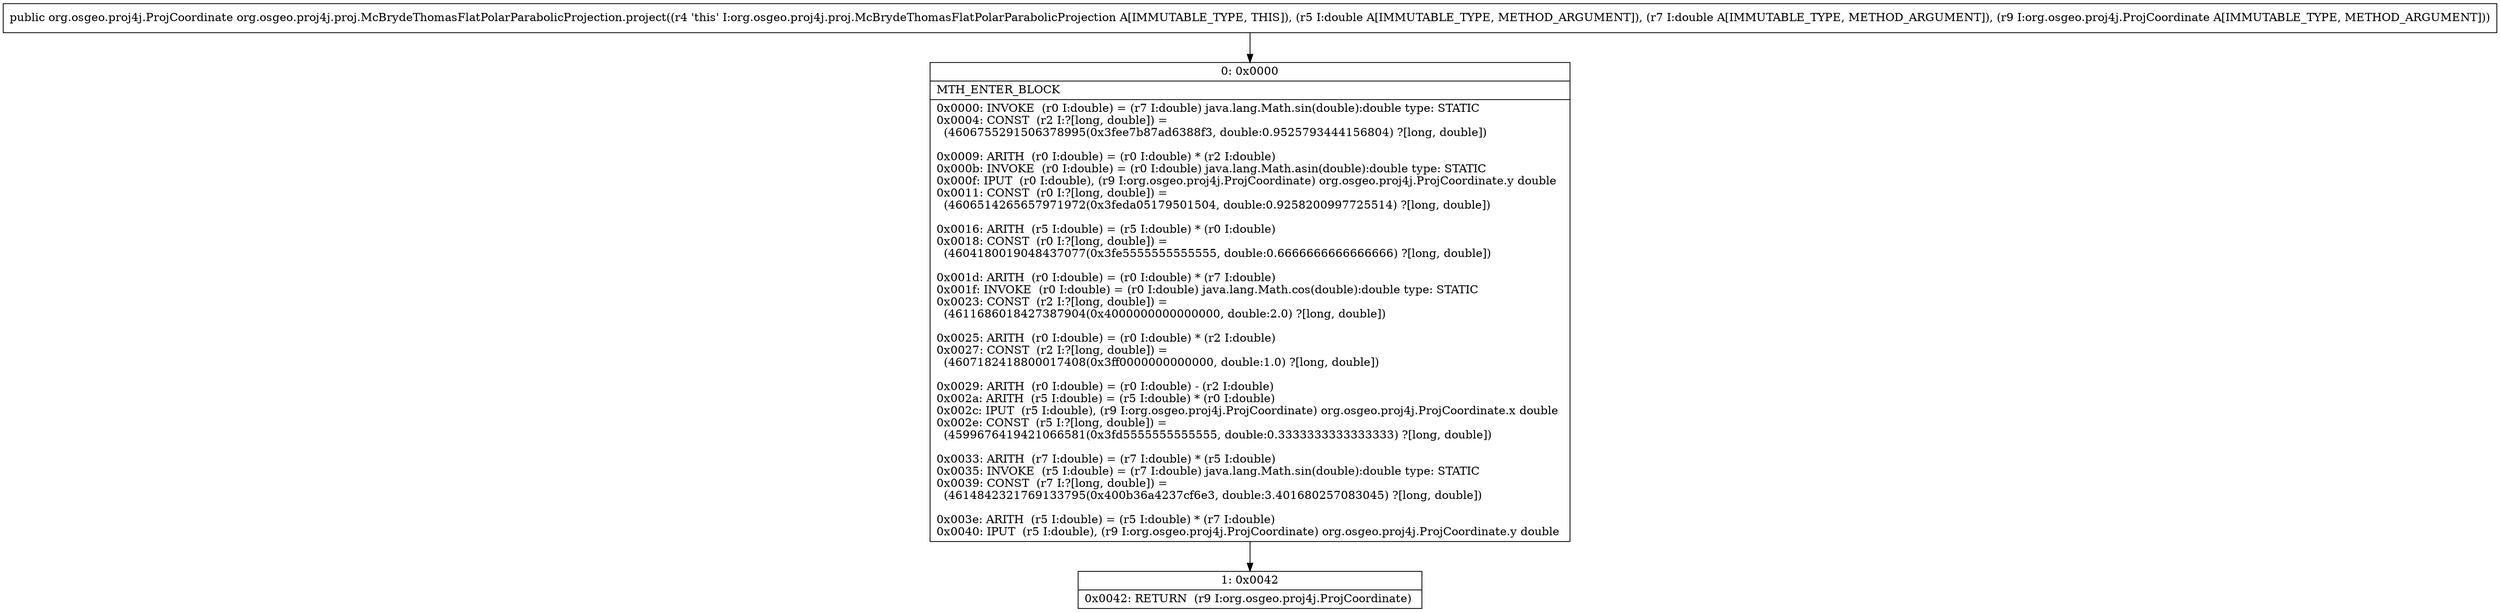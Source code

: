 digraph "CFG fororg.osgeo.proj4j.proj.McBrydeThomasFlatPolarParabolicProjection.project(DDLorg\/osgeo\/proj4j\/ProjCoordinate;)Lorg\/osgeo\/proj4j\/ProjCoordinate;" {
Node_0 [shape=record,label="{0\:\ 0x0000|MTH_ENTER_BLOCK\l|0x0000: INVOKE  (r0 I:double) = (r7 I:double) java.lang.Math.sin(double):double type: STATIC \l0x0004: CONST  (r2 I:?[long, double]) = \l  (4606755291506378995(0x3fee7b87ad6388f3, double:0.9525793444156804) ?[long, double])\l \l0x0009: ARITH  (r0 I:double) = (r0 I:double) * (r2 I:double) \l0x000b: INVOKE  (r0 I:double) = (r0 I:double) java.lang.Math.asin(double):double type: STATIC \l0x000f: IPUT  (r0 I:double), (r9 I:org.osgeo.proj4j.ProjCoordinate) org.osgeo.proj4j.ProjCoordinate.y double \l0x0011: CONST  (r0 I:?[long, double]) = \l  (4606514265657971972(0x3feda05179501504, double:0.9258200997725514) ?[long, double])\l \l0x0016: ARITH  (r5 I:double) = (r5 I:double) * (r0 I:double) \l0x0018: CONST  (r0 I:?[long, double]) = \l  (4604180019048437077(0x3fe5555555555555, double:0.6666666666666666) ?[long, double])\l \l0x001d: ARITH  (r0 I:double) = (r0 I:double) * (r7 I:double) \l0x001f: INVOKE  (r0 I:double) = (r0 I:double) java.lang.Math.cos(double):double type: STATIC \l0x0023: CONST  (r2 I:?[long, double]) = \l  (4611686018427387904(0x4000000000000000, double:2.0) ?[long, double])\l \l0x0025: ARITH  (r0 I:double) = (r0 I:double) * (r2 I:double) \l0x0027: CONST  (r2 I:?[long, double]) = \l  (4607182418800017408(0x3ff0000000000000, double:1.0) ?[long, double])\l \l0x0029: ARITH  (r0 I:double) = (r0 I:double) \- (r2 I:double) \l0x002a: ARITH  (r5 I:double) = (r5 I:double) * (r0 I:double) \l0x002c: IPUT  (r5 I:double), (r9 I:org.osgeo.proj4j.ProjCoordinate) org.osgeo.proj4j.ProjCoordinate.x double \l0x002e: CONST  (r5 I:?[long, double]) = \l  (4599676419421066581(0x3fd5555555555555, double:0.3333333333333333) ?[long, double])\l \l0x0033: ARITH  (r7 I:double) = (r7 I:double) * (r5 I:double) \l0x0035: INVOKE  (r5 I:double) = (r7 I:double) java.lang.Math.sin(double):double type: STATIC \l0x0039: CONST  (r7 I:?[long, double]) = \l  (4614842321769133795(0x400b36a4237cf6e3, double:3.401680257083045) ?[long, double])\l \l0x003e: ARITH  (r5 I:double) = (r5 I:double) * (r7 I:double) \l0x0040: IPUT  (r5 I:double), (r9 I:org.osgeo.proj4j.ProjCoordinate) org.osgeo.proj4j.ProjCoordinate.y double \l}"];
Node_1 [shape=record,label="{1\:\ 0x0042|0x0042: RETURN  (r9 I:org.osgeo.proj4j.ProjCoordinate) \l}"];
MethodNode[shape=record,label="{public org.osgeo.proj4j.ProjCoordinate org.osgeo.proj4j.proj.McBrydeThomasFlatPolarParabolicProjection.project((r4 'this' I:org.osgeo.proj4j.proj.McBrydeThomasFlatPolarParabolicProjection A[IMMUTABLE_TYPE, THIS]), (r5 I:double A[IMMUTABLE_TYPE, METHOD_ARGUMENT]), (r7 I:double A[IMMUTABLE_TYPE, METHOD_ARGUMENT]), (r9 I:org.osgeo.proj4j.ProjCoordinate A[IMMUTABLE_TYPE, METHOD_ARGUMENT])) }"];
MethodNode -> Node_0;
Node_0 -> Node_1;
}

